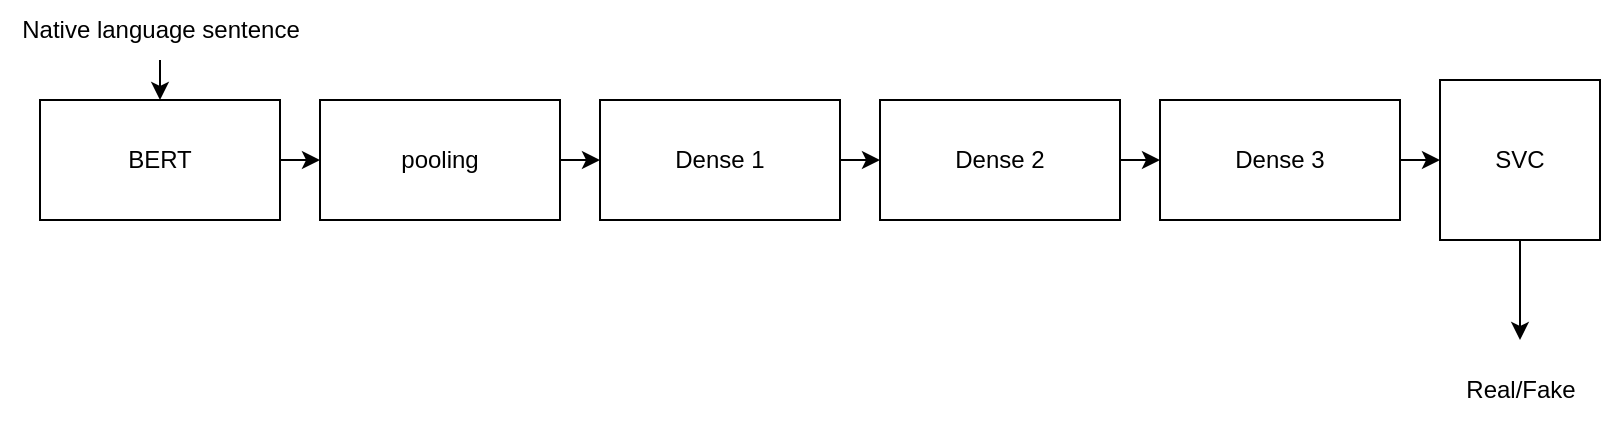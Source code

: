 <mxfile version="20.4.1" type="device"><diagram id="NelIU5pL3maJa9_sUvf-" name="Page-1"><mxGraphModel dx="1038" dy="617" grid="1" gridSize="10" guides="1" tooltips="1" connect="1" arrows="1" fold="1" page="1" pageScale="1" pageWidth="850" pageHeight="1100" math="0" shadow="0"><root><mxCell id="0"/><mxCell id="1" parent="0"/><mxCell id="p7JNk5nbFuys6I5HWiDv-40" style="edgeStyle=none;rounded=0;orthogonalLoop=1;jettySize=auto;html=1;exitX=1;exitY=0.5;exitDx=0;exitDy=0;entryX=0;entryY=0.5;entryDx=0;entryDy=0;" edge="1" parent="1" source="p7JNk5nbFuys6I5HWiDv-29" target="p7JNk5nbFuys6I5HWiDv-30"><mxGeometry relative="1" as="geometry"/></mxCell><mxCell id="p7JNk5nbFuys6I5HWiDv-29" value="BERT" style="rounded=0;whiteSpace=wrap;html=1;" vertex="1" parent="1"><mxGeometry x="40" y="270" width="120" height="60" as="geometry"/></mxCell><mxCell id="p7JNk5nbFuys6I5HWiDv-41" style="edgeStyle=none;rounded=0;orthogonalLoop=1;jettySize=auto;html=1;exitX=1;exitY=0.5;exitDx=0;exitDy=0;entryX=0;entryY=0.5;entryDx=0;entryDy=0;" edge="1" parent="1" source="p7JNk5nbFuys6I5HWiDv-30" target="p7JNk5nbFuys6I5HWiDv-31"><mxGeometry relative="1" as="geometry"/></mxCell><mxCell id="p7JNk5nbFuys6I5HWiDv-30" value="pooling" style="rounded=0;whiteSpace=wrap;html=1;" vertex="1" parent="1"><mxGeometry x="180" y="270" width="120" height="60" as="geometry"/></mxCell><mxCell id="p7JNk5nbFuys6I5HWiDv-42" style="edgeStyle=none;rounded=0;orthogonalLoop=1;jettySize=auto;html=1;exitX=1;exitY=0.5;exitDx=0;exitDy=0;entryX=0;entryY=0.5;entryDx=0;entryDy=0;" edge="1" parent="1" source="p7JNk5nbFuys6I5HWiDv-31" target="p7JNk5nbFuys6I5HWiDv-32"><mxGeometry relative="1" as="geometry"/></mxCell><mxCell id="p7JNk5nbFuys6I5HWiDv-31" value="Dense 1" style="rounded=0;whiteSpace=wrap;html=1;" vertex="1" parent="1"><mxGeometry x="320" y="270" width="120" height="60" as="geometry"/></mxCell><mxCell id="p7JNk5nbFuys6I5HWiDv-43" style="edgeStyle=none;rounded=0;orthogonalLoop=1;jettySize=auto;html=1;exitX=1;exitY=0.5;exitDx=0;exitDy=0;entryX=0;entryY=0.5;entryDx=0;entryDy=0;" edge="1" parent="1" source="p7JNk5nbFuys6I5HWiDv-32" target="p7JNk5nbFuys6I5HWiDv-33"><mxGeometry relative="1" as="geometry"/></mxCell><mxCell id="p7JNk5nbFuys6I5HWiDv-32" value="Dense 2" style="rounded=0;whiteSpace=wrap;html=1;" vertex="1" parent="1"><mxGeometry x="460" y="270" width="120" height="60" as="geometry"/></mxCell><mxCell id="p7JNk5nbFuys6I5HWiDv-44" style="edgeStyle=none;rounded=0;orthogonalLoop=1;jettySize=auto;html=1;exitX=1;exitY=0.5;exitDx=0;exitDy=0;entryX=0;entryY=0.5;entryDx=0;entryDy=0;" edge="1" parent="1" source="p7JNk5nbFuys6I5HWiDv-33" target="p7JNk5nbFuys6I5HWiDv-34"><mxGeometry relative="1" as="geometry"/></mxCell><mxCell id="p7JNk5nbFuys6I5HWiDv-33" value="Dense 3" style="rounded=0;whiteSpace=wrap;html=1;" vertex="1" parent="1"><mxGeometry x="600" y="270" width="120" height="60" as="geometry"/></mxCell><mxCell id="p7JNk5nbFuys6I5HWiDv-38" style="edgeStyle=none;rounded=0;orthogonalLoop=1;jettySize=auto;html=1;" edge="1" parent="1" source="p7JNk5nbFuys6I5HWiDv-34"><mxGeometry relative="1" as="geometry"><mxPoint x="780" y="390" as="targetPoint"/></mxGeometry></mxCell><mxCell id="p7JNk5nbFuys6I5HWiDv-34" value="SVC" style="whiteSpace=wrap;html=1;aspect=fixed;" vertex="1" parent="1"><mxGeometry x="740" y="260" width="80" height="80" as="geometry"/></mxCell><mxCell id="p7JNk5nbFuys6I5HWiDv-36" style="edgeStyle=none;rounded=0;orthogonalLoop=1;jettySize=auto;html=1;" edge="1" parent="1" source="p7JNk5nbFuys6I5HWiDv-35" target="p7JNk5nbFuys6I5HWiDv-29"><mxGeometry relative="1" as="geometry"/></mxCell><mxCell id="p7JNk5nbFuys6I5HWiDv-35" value="Native language sentence&lt;br&gt;" style="text;html=1;align=center;verticalAlign=middle;resizable=0;points=[];autosize=1;strokeColor=none;fillColor=none;" vertex="1" parent="1"><mxGeometry x="20" y="220" width="160" height="30" as="geometry"/></mxCell><mxCell id="p7JNk5nbFuys6I5HWiDv-39" value="Real/Fake" style="text;html=1;align=center;verticalAlign=middle;resizable=0;points=[];autosize=1;strokeColor=none;fillColor=none;" vertex="1" parent="1"><mxGeometry x="740" y="400" width="80" height="30" as="geometry"/></mxCell></root></mxGraphModel></diagram></mxfile>